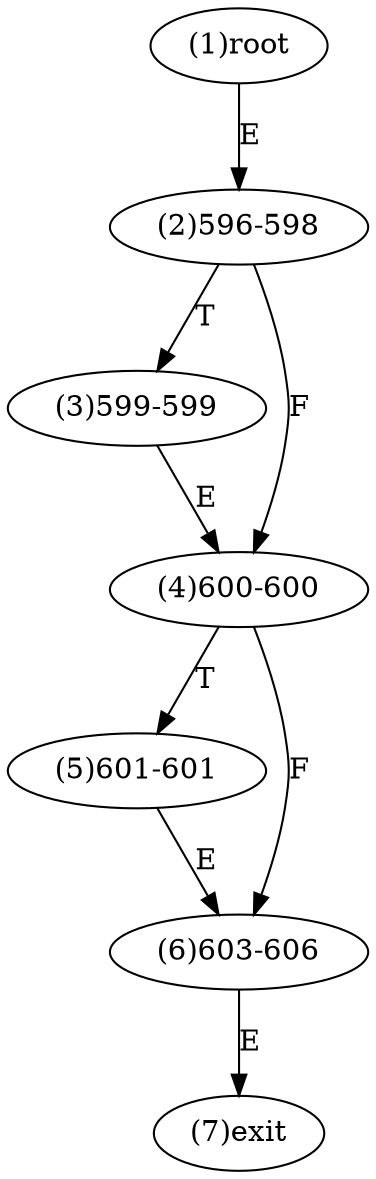 digraph "" { 
1[ label="(1)root"];
2[ label="(2)596-598"];
3[ label="(3)599-599"];
4[ label="(4)600-600"];
5[ label="(5)601-601"];
6[ label="(6)603-606"];
7[ label="(7)exit"];
1->2[ label="E"];
2->4[ label="F"];
2->3[ label="T"];
3->4[ label="E"];
4->6[ label="F"];
4->5[ label="T"];
5->6[ label="E"];
6->7[ label="E"];
}